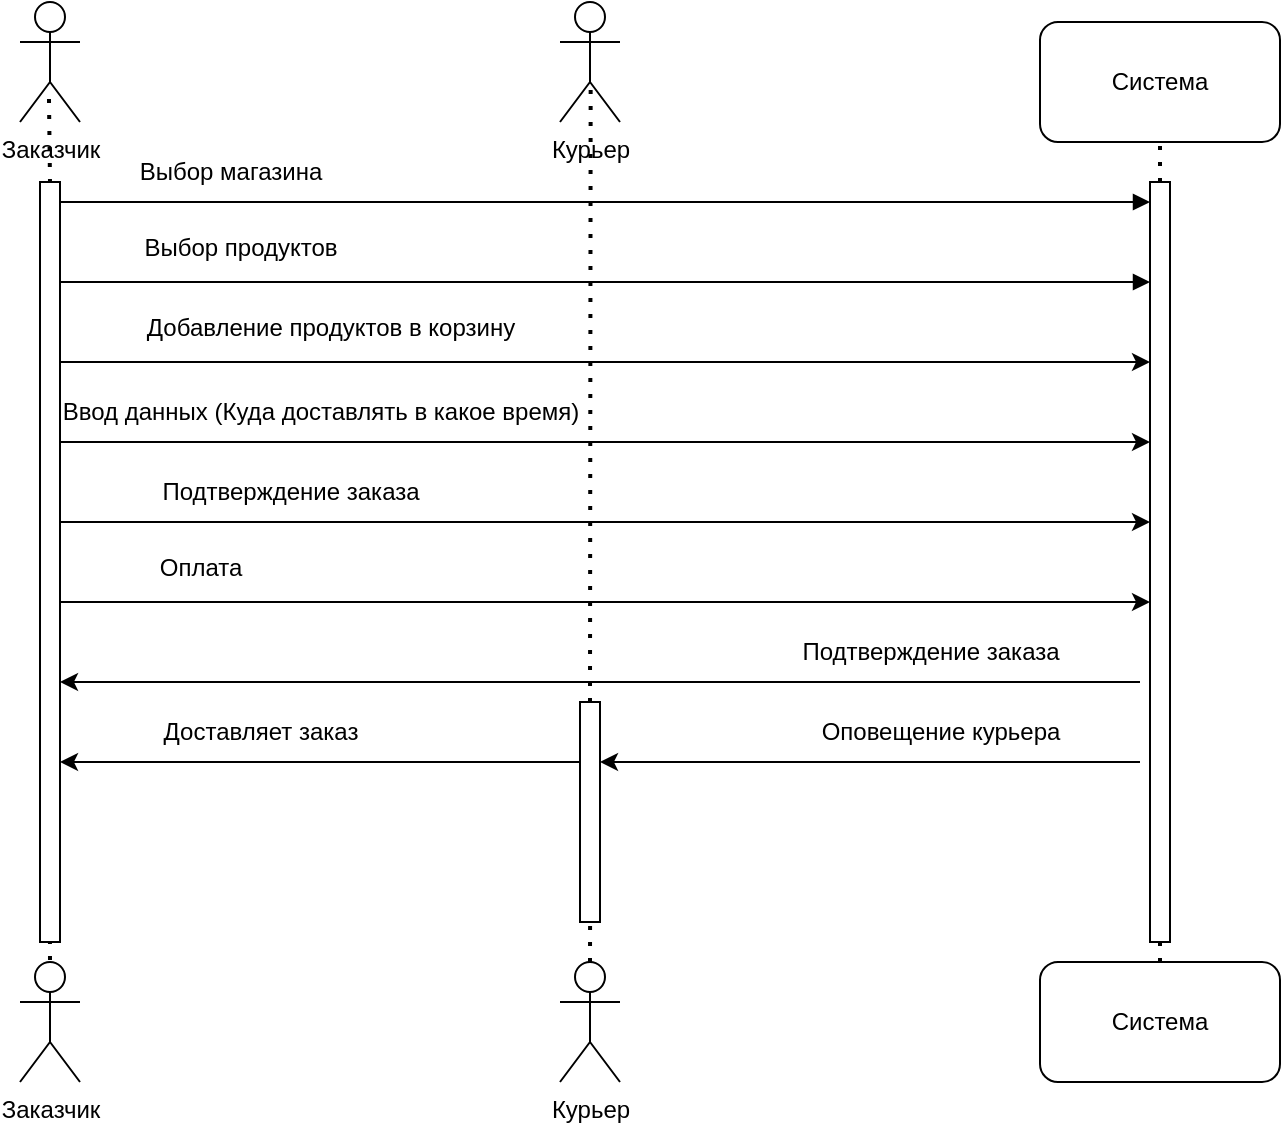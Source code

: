 <mxfile version="24.7.8">
  <diagram name="Страница — 1" id="39_J0FPo_y5_ycT7SvWb">
    <mxGraphModel dx="555" dy="973" grid="1" gridSize="10" guides="1" tooltips="1" connect="1" arrows="1" fold="1" page="1" pageScale="1" pageWidth="827" pageHeight="1169" math="0" shadow="0">
      <root>
        <mxCell id="0" />
        <mxCell id="1" parent="0" />
        <mxCell id="Z5KbD5RuV3KRp7joWpTC-1" value="Заказчик" style="shape=umlActor;verticalLabelPosition=bottom;verticalAlign=top;html=1;" vertex="1" parent="1">
          <mxGeometry x="80" y="20" width="30" height="60" as="geometry" />
        </mxCell>
        <mxCell id="Z5KbD5RuV3KRp7joWpTC-2" value="Заказчик" style="shape=umlActor;verticalLabelPosition=bottom;verticalAlign=top;html=1;" vertex="1" parent="1">
          <mxGeometry x="80" y="500" width="30" height="60" as="geometry" />
        </mxCell>
        <mxCell id="Z5KbD5RuV3KRp7joWpTC-3" value="Курьер" style="shape=umlActor;verticalLabelPosition=bottom;verticalAlign=top;html=1;" vertex="1" parent="1">
          <mxGeometry x="350" y="20" width="30" height="60" as="geometry" />
        </mxCell>
        <mxCell id="Z5KbD5RuV3KRp7joWpTC-4" value="Курьер" style="shape=umlActor;verticalLabelPosition=bottom;verticalAlign=top;html=1;" vertex="1" parent="1">
          <mxGeometry x="350" y="500" width="30" height="60" as="geometry" />
        </mxCell>
        <mxCell id="Z5KbD5RuV3KRp7joWpTC-5" value="" style="endArrow=none;dashed=1;html=1;dashPattern=1 3;strokeWidth=2;rounded=0;entryX=0.5;entryY=0;entryDx=0;entryDy=0;entryPerimeter=0;exitX=0.483;exitY=0.808;exitDx=0;exitDy=0;exitPerimeter=0;" edge="1" parent="1" source="Z5KbD5RuV3KRp7joWpTC-27" target="Z5KbD5RuV3KRp7joWpTC-2">
          <mxGeometry width="50" height="50" relative="1" as="geometry">
            <mxPoint x="100" y="100" as="sourcePoint" />
            <mxPoint x="380" y="300" as="targetPoint" />
          </mxGeometry>
        </mxCell>
        <mxCell id="Z5KbD5RuV3KRp7joWpTC-6" value="" style="endArrow=none;dashed=1;html=1;dashPattern=1 3;strokeWidth=2;rounded=0;entryX=0.511;entryY=0.725;entryDx=0;entryDy=0;entryPerimeter=0;exitX=0.5;exitY=0;exitDx=0;exitDy=0;exitPerimeter=0;" edge="1" parent="1" source="Z5KbD5RuV3KRp7joWpTC-29" target="Z5KbD5RuV3KRp7joWpTC-3">
          <mxGeometry width="50" height="50" relative="1" as="geometry">
            <mxPoint x="340" y="300" as="sourcePoint" />
            <mxPoint x="390" y="250" as="targetPoint" />
          </mxGeometry>
        </mxCell>
        <mxCell id="Z5KbD5RuV3KRp7joWpTC-7" value="Система" style="rounded=1;whiteSpace=wrap;html=1;" vertex="1" parent="1">
          <mxGeometry x="590" y="30" width="120" height="60" as="geometry" />
        </mxCell>
        <mxCell id="Z5KbD5RuV3KRp7joWpTC-8" value="Система" style="rounded=1;whiteSpace=wrap;html=1;" vertex="1" parent="1">
          <mxGeometry x="590" y="500" width="120" height="60" as="geometry" />
        </mxCell>
        <mxCell id="Z5KbD5RuV3KRp7joWpTC-9" value="" style="endArrow=none;dashed=1;html=1;dashPattern=1 3;strokeWidth=2;rounded=0;exitX=0.5;exitY=0;exitDx=0;exitDy=0;entryX=0.5;entryY=1;entryDx=0;entryDy=0;" edge="1" parent="1" source="Z5KbD5RuV3KRp7joWpTC-31" target="Z5KbD5RuV3KRp7joWpTC-7">
          <mxGeometry width="50" height="50" relative="1" as="geometry">
            <mxPoint x="290" y="250" as="sourcePoint" />
            <mxPoint x="340" y="200" as="targetPoint" />
          </mxGeometry>
        </mxCell>
        <mxCell id="Z5KbD5RuV3KRp7joWpTC-15" value="" style="html=1;verticalAlign=bottom;endArrow=block;curved=0;rounded=0;align=right;" edge="1" parent="1" target="Z5KbD5RuV3KRp7joWpTC-31">
          <mxGeometry width="80" relative="1" as="geometry">
            <mxPoint x="100" y="120" as="sourcePoint" />
            <mxPoint x="640" y="120" as="targetPoint" />
          </mxGeometry>
        </mxCell>
        <mxCell id="Z5KbD5RuV3KRp7joWpTC-21" value="" style="html=1;verticalAlign=bottom;endArrow=block;curved=0;rounded=0;" edge="1" parent="1" target="Z5KbD5RuV3KRp7joWpTC-31">
          <mxGeometry width="80" relative="1" as="geometry">
            <mxPoint x="100" y="160" as="sourcePoint" />
            <mxPoint x="653" y="160" as="targetPoint" />
          </mxGeometry>
        </mxCell>
        <mxCell id="Z5KbD5RuV3KRp7joWpTC-23" value="Выбор магазина" style="text;html=1;align=center;verticalAlign=middle;resizable=0;points=[];autosize=1;strokeColor=none;fillColor=none;" vertex="1" parent="1">
          <mxGeometry x="130" y="90" width="110" height="30" as="geometry" />
        </mxCell>
        <mxCell id="Z5KbD5RuV3KRp7joWpTC-24" value="Выбор продуктов" style="text;html=1;align=center;verticalAlign=middle;resizable=0;points=[];autosize=1;strokeColor=none;fillColor=none;" vertex="1" parent="1">
          <mxGeometry x="130" y="128" width="120" height="30" as="geometry" />
        </mxCell>
        <mxCell id="Z5KbD5RuV3KRp7joWpTC-25" value="" style="endArrow=classic;html=1;rounded=0;" edge="1" parent="1" target="Z5KbD5RuV3KRp7joWpTC-31">
          <mxGeometry width="50" height="50" relative="1" as="geometry">
            <mxPoint x="100" y="200" as="sourcePoint" />
            <mxPoint x="651.176" y="200" as="targetPoint" />
          </mxGeometry>
        </mxCell>
        <mxCell id="Z5KbD5RuV3KRp7joWpTC-26" value="Добавление продуктов в корзину" style="text;html=1;align=center;verticalAlign=middle;resizable=0;points=[];autosize=1;strokeColor=none;fillColor=none;" vertex="1" parent="1">
          <mxGeometry x="130" y="168" width="210" height="30" as="geometry" />
        </mxCell>
        <mxCell id="Z5KbD5RuV3KRp7joWpTC-28" value="" style="endArrow=none;dashed=1;html=1;dashPattern=1 3;strokeWidth=2;rounded=0;entryX=0.5;entryY=0;entryDx=0;entryDy=0;entryPerimeter=0;exitX=0.483;exitY=0.808;exitDx=0;exitDy=0;exitPerimeter=0;" edge="1" parent="1" source="Z5KbD5RuV3KRp7joWpTC-1" target="Z5KbD5RuV3KRp7joWpTC-27">
          <mxGeometry width="50" height="50" relative="1" as="geometry">
            <mxPoint x="94" y="68" as="sourcePoint" />
            <mxPoint x="95" y="500" as="targetPoint" />
          </mxGeometry>
        </mxCell>
        <mxCell id="Z5KbD5RuV3KRp7joWpTC-27" value="" style="html=1;points=[[0,0,0,0,5],[0,1,0,0,-5],[1,0,0,0,5],[1,1,0,0,-5]];perimeter=orthogonalPerimeter;outlineConnect=0;targetShapes=umlLifeline;portConstraint=eastwest;newEdgeStyle={&quot;curved&quot;:0,&quot;rounded&quot;:0};" vertex="1" parent="1">
          <mxGeometry x="90" y="110" width="10" height="380" as="geometry" />
        </mxCell>
        <mxCell id="Z5KbD5RuV3KRp7joWpTC-30" value="" style="endArrow=none;dashed=1;html=1;dashPattern=1 3;strokeWidth=2;rounded=0;entryX=0.511;entryY=0.725;entryDx=0;entryDy=0;entryPerimeter=0;exitX=0.5;exitY=0;exitDx=0;exitDy=0;exitPerimeter=0;" edge="1" parent="1" source="Z5KbD5RuV3KRp7joWpTC-4" target="Z5KbD5RuV3KRp7joWpTC-29">
          <mxGeometry width="50" height="50" relative="1" as="geometry">
            <mxPoint x="365" y="500" as="sourcePoint" />
            <mxPoint x="365" y="64" as="targetPoint" />
          </mxGeometry>
        </mxCell>
        <mxCell id="Z5KbD5RuV3KRp7joWpTC-29" value="" style="html=1;points=[[0,0,0,0,5],[0,1,0,0,-5],[1,0,0,0,5],[1,1,0,0,-5]];perimeter=orthogonalPerimeter;outlineConnect=0;targetShapes=umlLifeline;portConstraint=eastwest;newEdgeStyle={&quot;curved&quot;:0,&quot;rounded&quot;:0};" vertex="1" parent="1">
          <mxGeometry x="360" y="370" width="10" height="110" as="geometry" />
        </mxCell>
        <mxCell id="Z5KbD5RuV3KRp7joWpTC-32" value="" style="endArrow=none;dashed=1;html=1;dashPattern=1 3;strokeWidth=2;rounded=0;exitX=0.5;exitY=0;exitDx=0;exitDy=0;entryX=0.5;entryY=1;entryDx=0;entryDy=0;" edge="1" parent="1" source="Z5KbD5RuV3KRp7joWpTC-8" target="Z5KbD5RuV3KRp7joWpTC-31">
          <mxGeometry width="50" height="50" relative="1" as="geometry">
            <mxPoint x="650" y="500" as="sourcePoint" />
            <mxPoint x="650" y="90" as="targetPoint" />
          </mxGeometry>
        </mxCell>
        <mxCell id="Z5KbD5RuV3KRp7joWpTC-31" value="" style="html=1;points=[[0,0,0,0,5],[0,1,0,0,-5],[1,0,0,0,5],[1,1,0,0,-5]];perimeter=orthogonalPerimeter;outlineConnect=0;targetShapes=umlLifeline;portConstraint=eastwest;newEdgeStyle={&quot;curved&quot;:0,&quot;rounded&quot;:0};" vertex="1" parent="1">
          <mxGeometry x="645" y="110" width="10" height="380" as="geometry" />
        </mxCell>
        <mxCell id="Z5KbD5RuV3KRp7joWpTC-33" value="" style="endArrow=classic;html=1;rounded=0;" edge="1" parent="1" target="Z5KbD5RuV3KRp7joWpTC-31">
          <mxGeometry width="50" height="50" relative="1" as="geometry">
            <mxPoint x="100" y="240" as="sourcePoint" />
            <mxPoint x="340" y="100" as="targetPoint" />
          </mxGeometry>
        </mxCell>
        <mxCell id="Z5KbD5RuV3KRp7joWpTC-34" value="Ввод данных (Куда доставлять в какое время)" style="text;html=1;align=center;verticalAlign=middle;resizable=0;points=[];autosize=1;strokeColor=none;fillColor=none;" vertex="1" parent="1">
          <mxGeometry x="90" y="210" width="280" height="30" as="geometry" />
        </mxCell>
        <mxCell id="Z5KbD5RuV3KRp7joWpTC-35" value="" style="endArrow=classic;html=1;rounded=0;" edge="1" parent="1" target="Z5KbD5RuV3KRp7joWpTC-31">
          <mxGeometry width="50" height="50" relative="1" as="geometry">
            <mxPoint x="100" y="280" as="sourcePoint" />
            <mxPoint x="260" y="180" as="targetPoint" />
          </mxGeometry>
        </mxCell>
        <mxCell id="Z5KbD5RuV3KRp7joWpTC-36" value="Подтверждение заказа" style="text;html=1;align=center;verticalAlign=middle;resizable=0;points=[];autosize=1;strokeColor=none;fillColor=none;" vertex="1" parent="1">
          <mxGeometry x="140" y="250" width="150" height="30" as="geometry" />
        </mxCell>
        <mxCell id="Z5KbD5RuV3KRp7joWpTC-37" value="" style="endArrow=classic;html=1;rounded=0;" edge="1" parent="1" target="Z5KbD5RuV3KRp7joWpTC-31">
          <mxGeometry width="50" height="50" relative="1" as="geometry">
            <mxPoint x="100" y="320" as="sourcePoint" />
            <mxPoint x="310" y="200" as="targetPoint" />
          </mxGeometry>
        </mxCell>
        <mxCell id="Z5KbD5RuV3KRp7joWpTC-38" value="Оплата" style="text;html=1;align=center;verticalAlign=middle;resizable=0;points=[];autosize=1;strokeColor=none;fillColor=none;" vertex="1" parent="1">
          <mxGeometry x="140" y="288" width="60" height="30" as="geometry" />
        </mxCell>
        <mxCell id="Z5KbD5RuV3KRp7joWpTC-39" value="" style="endArrow=classic;html=1;rounded=0;" edge="1" parent="1">
          <mxGeometry width="50" height="50" relative="1" as="geometry">
            <mxPoint x="640" y="360" as="sourcePoint" />
            <mxPoint x="100" y="360" as="targetPoint" />
          </mxGeometry>
        </mxCell>
        <mxCell id="Z5KbD5RuV3KRp7joWpTC-40" value="Подтверждение заказа" style="text;html=1;align=center;verticalAlign=middle;resizable=0;points=[];autosize=1;strokeColor=none;fillColor=none;" vertex="1" parent="1">
          <mxGeometry x="460" y="330" width="150" height="30" as="geometry" />
        </mxCell>
        <mxCell id="Z5KbD5RuV3KRp7joWpTC-43" value="" style="endArrow=classic;html=1;rounded=0;" edge="1" parent="1" target="Z5KbD5RuV3KRp7joWpTC-29">
          <mxGeometry width="50" height="50" relative="1" as="geometry">
            <mxPoint x="640" y="400" as="sourcePoint" />
            <mxPoint x="380" y="400" as="targetPoint" />
          </mxGeometry>
        </mxCell>
        <mxCell id="Z5KbD5RuV3KRp7joWpTC-44" value="Оповещение курьера" style="text;html=1;align=center;verticalAlign=middle;resizable=0;points=[];autosize=1;strokeColor=none;fillColor=none;" vertex="1" parent="1">
          <mxGeometry x="470" y="370" width="140" height="30" as="geometry" />
        </mxCell>
        <mxCell id="Z5KbD5RuV3KRp7joWpTC-46" value="" style="endArrow=classic;html=1;rounded=0;" edge="1" parent="1" target="Z5KbD5RuV3KRp7joWpTC-27">
          <mxGeometry width="50" height="50" relative="1" as="geometry">
            <mxPoint x="360" y="400" as="sourcePoint" />
            <mxPoint x="380" y="420" as="targetPoint" />
          </mxGeometry>
        </mxCell>
        <mxCell id="Z5KbD5RuV3KRp7joWpTC-47" value="Доставляет заказ" style="text;html=1;align=center;verticalAlign=middle;resizable=0;points=[];autosize=1;strokeColor=none;fillColor=none;" vertex="1" parent="1">
          <mxGeometry x="140" y="370" width="120" height="30" as="geometry" />
        </mxCell>
      </root>
    </mxGraphModel>
  </diagram>
</mxfile>
